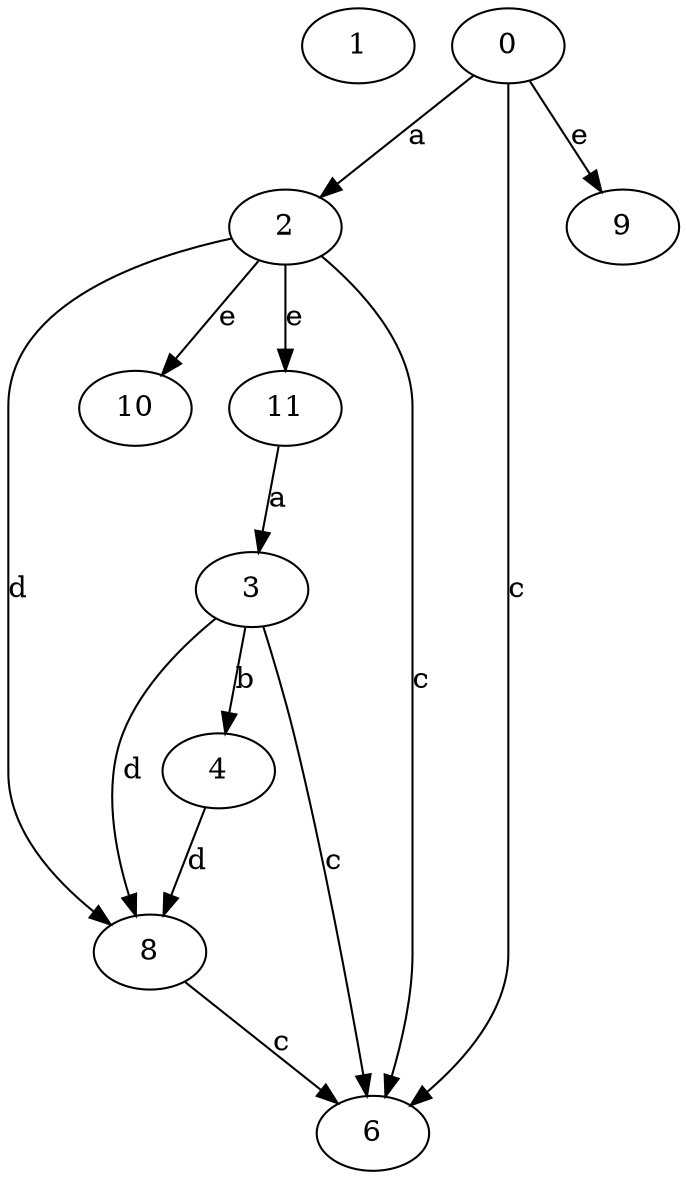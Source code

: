 strict digraph  {
1;
2;
3;
4;
0;
6;
8;
9;
10;
11;
2 -> 6  [label=c];
2 -> 8  [label=d];
2 -> 10  [label=e];
2 -> 11  [label=e];
3 -> 4  [label=b];
3 -> 6  [label=c];
3 -> 8  [label=d];
4 -> 8  [label=d];
0 -> 2  [label=a];
0 -> 6  [label=c];
0 -> 9  [label=e];
8 -> 6  [label=c];
11 -> 3  [label=a];
}
